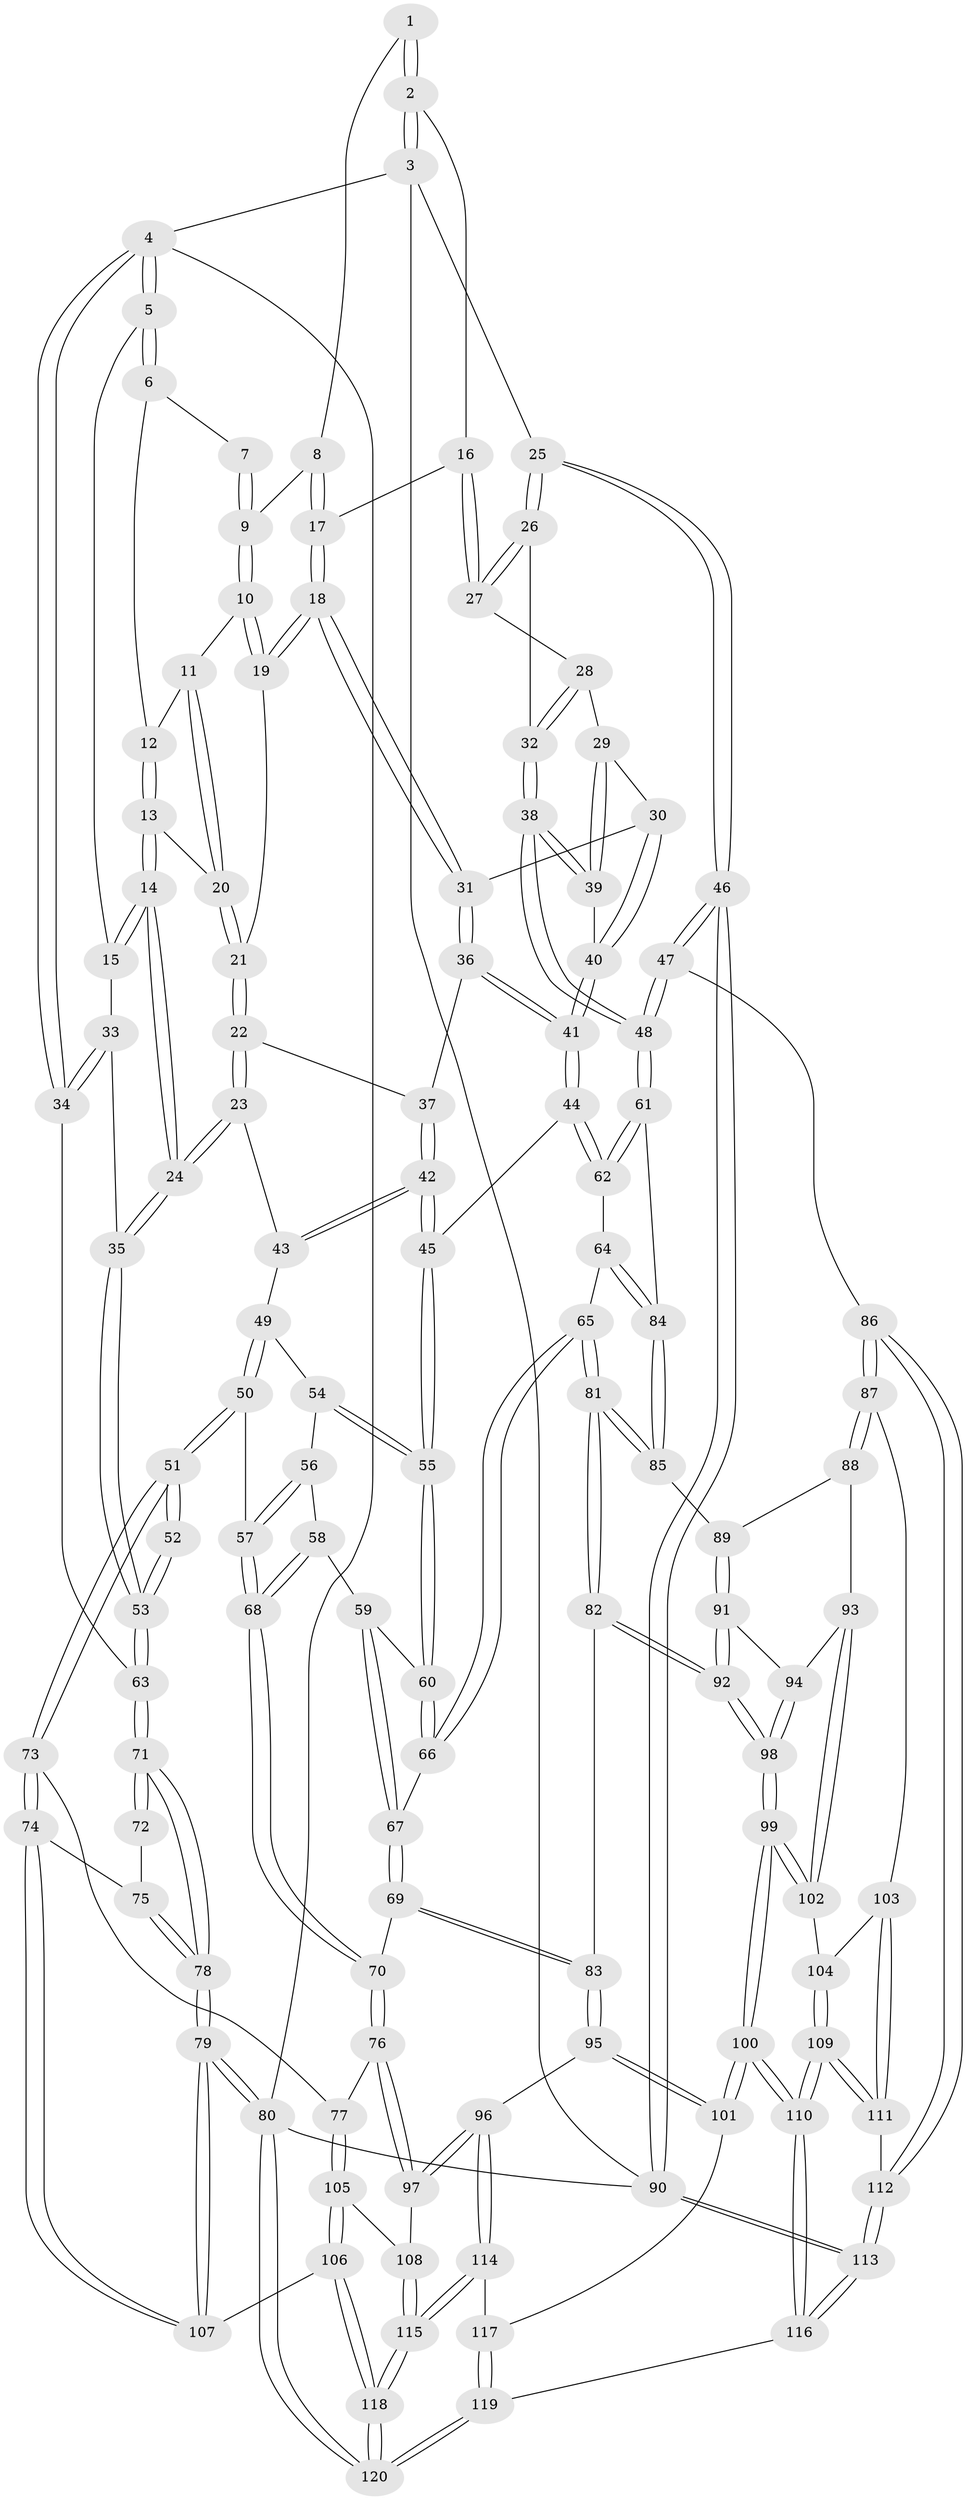 // Generated by graph-tools (version 1.1) at 2025/51/03/09/25 03:51:08]
// undirected, 120 vertices, 297 edges
graph export_dot {
graph [start="1"]
  node [color=gray90,style=filled];
  1 [pos="+0.6503689320870719+0"];
  2 [pos="+0.9881190820477512+0"];
  3 [pos="+1+0"];
  4 [pos="+0+0"];
  5 [pos="+0+0"];
  6 [pos="+0.35083140096067006+0"];
  7 [pos="+0.5405352740429659+0"];
  8 [pos="+0.5960315339007773+0.04811956670905747"];
  9 [pos="+0.5367677000991362+0.06325536444580213"];
  10 [pos="+0.509352912502839+0.08390328979387635"];
  11 [pos="+0.5055222271556735+0.08272604278847223"];
  12 [pos="+0.3667652626110463+0"];
  13 [pos="+0.3439148658684427+0.11294528008741041"];
  14 [pos="+0.26534211451256196+0.20753018193150458"];
  15 [pos="+0.22197554526159272+0.1574519139180218"];
  16 [pos="+0.7894616676434703+0.07808196753486617"];
  17 [pos="+0.7117156546425518+0.11757050127166922"];
  18 [pos="+0.641243803366024+0.20728430324098565"];
  19 [pos="+0.5477470749327134+0.18147839106983044"];
  20 [pos="+0.4233423123209147+0.11247046311120446"];
  21 [pos="+0.47867495514032476+0.22938023829716545"];
  22 [pos="+0.4539012763298528+0.25839608096182953"];
  23 [pos="+0.3261158617398645+0.28245472161042234"];
  24 [pos="+0.26849710079031175+0.2623745424193279"];
  25 [pos="+1+0.09303540838904137"];
  26 [pos="+0.9234007841173429+0.23614209784612522"];
  27 [pos="+0.8030909084555339+0.10762220076066811"];
  28 [pos="+0.7976374946068773+0.19989433906470466"];
  29 [pos="+0.7821729050448941+0.26501729768412996"];
  30 [pos="+0.7032566551144825+0.26486195913628474"];
  31 [pos="+0.641526996033289+0.2089233856427884"];
  32 [pos="+0.8864724265931647+0.31932552118112234"];
  33 [pos="+0+0.1769636099714528"];
  34 [pos="+0+0"];
  35 [pos="+0.19268980038364653+0.3365202797432198"];
  36 [pos="+0.6107381238888064+0.2924609320785856"];
  37 [pos="+0.5278851227207726+0.3337757778866935"];
  38 [pos="+0.8666617687545629+0.3798561429361223"];
  39 [pos="+0.8592328942295303+0.3776309373694358"];
  40 [pos="+0.7347061237499568+0.38138242723179094"];
  41 [pos="+0.670768849367226+0.41693357938478537"];
  42 [pos="+0.5218998235387018+0.4066111465990017"];
  43 [pos="+0.34939311691133346+0.31679525567433164"];
  44 [pos="+0.6667422320889825+0.42339475214521816"];
  45 [pos="+0.5254988769600194+0.4235088607669079"];
  46 [pos="+1+0.5970542245410669"];
  47 [pos="+1+0.5919575742523608"];
  48 [pos="+0.9936490764360841+0.5514554537023569"];
  49 [pos="+0.38412150621858865+0.40051595027163606"];
  50 [pos="+0.282536948729219+0.5108840550915287"];
  51 [pos="+0.22776065477227045+0.49656073027733666"];
  52 [pos="+0.18716366181557142+0.4520184909234821"];
  53 [pos="+0.1829623498874183+0.3579349000689559"];
  54 [pos="+0.38529890310980025+0.40225040074426366"];
  55 [pos="+0.5106931496297127+0.44640370293312903"];
  56 [pos="+0.3870340077357791+0.4304305985916525"];
  57 [pos="+0.2965255354120723+0.5164577191546715"];
  58 [pos="+0.41013827832661953+0.509781145952276"];
  59 [pos="+0.46057502573918824+0.5011030278719073"];
  60 [pos="+0.5062603618938808+0.464271565446682"];
  61 [pos="+0.8570878411408313+0.5575110408585537"];
  62 [pos="+0.6705323551308311+0.4513318136475089"];
  63 [pos="+0+0.3890190370230999"];
  64 [pos="+0.6415842721660348+0.5734045372557315"];
  65 [pos="+0.6313859932524644+0.5766608077862161"];
  66 [pos="+0.575619959646037+0.5552544988791251"];
  67 [pos="+0.48527536554967227+0.603328706482354"];
  68 [pos="+0.3580173969526772+0.5479847806519604"];
  69 [pos="+0.4480775182975652+0.678168740984604"];
  70 [pos="+0.3865359007167166+0.6591853925728727"];
  71 [pos="+0+0.6189208572071399"];
  72 [pos="+0.14093286270899277+0.4882851574753262"];
  73 [pos="+0.22061081206033817+0.704893748983663"];
  74 [pos="+0.11808720580468683+0.7235678183197685"];
  75 [pos="+0.10455192446149744+0.7174635660180797"];
  76 [pos="+0.2755680354521691+0.7189102717790016"];
  77 [pos="+0.22257632116446904+0.7057474882205091"];
  78 [pos="+0+0.6655845727770054"];
  79 [pos="+0+0.829242276009315"];
  80 [pos="+0+1"];
  81 [pos="+0.5624392910874876+0.704516326514612"];
  82 [pos="+0.5539970194399221+0.7148871247815903"];
  83 [pos="+0.4654979396948225+0.6964912299125883"];
  84 [pos="+0.6999771594936594+0.6028285263457343"];
  85 [pos="+0.7098364617968121+0.6816355551131048"];
  86 [pos="+0.9159207519216969+0.7119567730844076"];
  87 [pos="+0.8664223074293284+0.7374378751397049"];
  88 [pos="+0.7199570404813869+0.6977722792981714"];
  89 [pos="+0.7145668615704004+0.6925122803015143"];
  90 [pos="+1+1"];
  91 [pos="+0.6525506032311214+0.7381929750699947"];
  92 [pos="+0.5647045532031764+0.7323648031865317"];
  93 [pos="+0.7067131852678478+0.7793733557628961"];
  94 [pos="+0.6851768678727859+0.7829450118001403"];
  95 [pos="+0.4235303975887599+0.8481049914236721"];
  96 [pos="+0.37644762866437764+0.8496740833838734"];
  97 [pos="+0.3242108620882451+0.8339464673432649"];
  98 [pos="+0.5932332947201222+0.862872847211228"];
  99 [pos="+0.5875226334185044+0.9229544868740461"];
  100 [pos="+0.5825504411332085+0.9465062526808389"];
  101 [pos="+0.4913480986195003+0.9085077177504467"];
  102 [pos="+0.741594944205978+0.8043726849369609"];
  103 [pos="+0.8617007108186371+0.7431277145335876"];
  104 [pos="+0.7498284717615978+0.806691305398795"];
  105 [pos="+0.21414713726573345+0.8888465429694105"];
  106 [pos="+0.1522103066201613+0.9395076373208129"];
  107 [pos="+0.12714461144299097+0.9042942456329871"];
  108 [pos="+0.3053660981511931+0.8537118846508934"];
  109 [pos="+0.759415861316724+0.9490357808460103"];
  110 [pos="+0.6816069468554193+1"];
  111 [pos="+0.8251149020990938+0.8736881987128259"];
  112 [pos="+0.9040166433798652+0.8935768298865883"];
  113 [pos="+1+1"];
  114 [pos="+0.3593738638505986+0.9294059137473911"];
  115 [pos="+0.30156496476014283+0.9735949763676573"];
  116 [pos="+0.6955077366114287+1"];
  117 [pos="+0.3963892169281976+0.9663532852830421"];
  118 [pos="+0.18549230536176758+1"];
  119 [pos="+0.20568825985805078+1"];
  120 [pos="+0.18384219283698042+1"];
  1 -- 2;
  1 -- 2;
  1 -- 8;
  2 -- 3;
  2 -- 3;
  2 -- 16;
  3 -- 4;
  3 -- 25;
  3 -- 90;
  4 -- 5;
  4 -- 5;
  4 -- 34;
  4 -- 34;
  4 -- 80;
  5 -- 6;
  5 -- 6;
  5 -- 15;
  6 -- 7;
  6 -- 12;
  7 -- 9;
  7 -- 9;
  8 -- 9;
  8 -- 17;
  8 -- 17;
  9 -- 10;
  9 -- 10;
  10 -- 11;
  10 -- 19;
  10 -- 19;
  11 -- 12;
  11 -- 20;
  11 -- 20;
  12 -- 13;
  12 -- 13;
  13 -- 14;
  13 -- 14;
  13 -- 20;
  14 -- 15;
  14 -- 15;
  14 -- 24;
  14 -- 24;
  15 -- 33;
  16 -- 17;
  16 -- 27;
  16 -- 27;
  17 -- 18;
  17 -- 18;
  18 -- 19;
  18 -- 19;
  18 -- 31;
  18 -- 31;
  19 -- 21;
  20 -- 21;
  20 -- 21;
  21 -- 22;
  21 -- 22;
  22 -- 23;
  22 -- 23;
  22 -- 37;
  23 -- 24;
  23 -- 24;
  23 -- 43;
  24 -- 35;
  24 -- 35;
  25 -- 26;
  25 -- 26;
  25 -- 46;
  25 -- 46;
  26 -- 27;
  26 -- 27;
  26 -- 32;
  27 -- 28;
  28 -- 29;
  28 -- 32;
  28 -- 32;
  29 -- 30;
  29 -- 39;
  29 -- 39;
  30 -- 31;
  30 -- 40;
  30 -- 40;
  31 -- 36;
  31 -- 36;
  32 -- 38;
  32 -- 38;
  33 -- 34;
  33 -- 34;
  33 -- 35;
  34 -- 63;
  35 -- 53;
  35 -- 53;
  36 -- 37;
  36 -- 41;
  36 -- 41;
  37 -- 42;
  37 -- 42;
  38 -- 39;
  38 -- 39;
  38 -- 48;
  38 -- 48;
  39 -- 40;
  40 -- 41;
  40 -- 41;
  41 -- 44;
  41 -- 44;
  42 -- 43;
  42 -- 43;
  42 -- 45;
  42 -- 45;
  43 -- 49;
  44 -- 45;
  44 -- 62;
  44 -- 62;
  45 -- 55;
  45 -- 55;
  46 -- 47;
  46 -- 47;
  46 -- 90;
  46 -- 90;
  47 -- 48;
  47 -- 48;
  47 -- 86;
  48 -- 61;
  48 -- 61;
  49 -- 50;
  49 -- 50;
  49 -- 54;
  50 -- 51;
  50 -- 51;
  50 -- 57;
  51 -- 52;
  51 -- 52;
  51 -- 73;
  51 -- 73;
  52 -- 53;
  52 -- 53;
  53 -- 63;
  53 -- 63;
  54 -- 55;
  54 -- 55;
  54 -- 56;
  55 -- 60;
  55 -- 60;
  56 -- 57;
  56 -- 57;
  56 -- 58;
  57 -- 68;
  57 -- 68;
  58 -- 59;
  58 -- 68;
  58 -- 68;
  59 -- 60;
  59 -- 67;
  59 -- 67;
  60 -- 66;
  60 -- 66;
  61 -- 62;
  61 -- 62;
  61 -- 84;
  62 -- 64;
  63 -- 71;
  63 -- 71;
  64 -- 65;
  64 -- 84;
  64 -- 84;
  65 -- 66;
  65 -- 66;
  65 -- 81;
  65 -- 81;
  66 -- 67;
  67 -- 69;
  67 -- 69;
  68 -- 70;
  68 -- 70;
  69 -- 70;
  69 -- 83;
  69 -- 83;
  70 -- 76;
  70 -- 76;
  71 -- 72;
  71 -- 72;
  71 -- 78;
  71 -- 78;
  72 -- 75;
  73 -- 74;
  73 -- 74;
  73 -- 77;
  74 -- 75;
  74 -- 107;
  74 -- 107;
  75 -- 78;
  75 -- 78;
  76 -- 77;
  76 -- 97;
  76 -- 97;
  77 -- 105;
  77 -- 105;
  78 -- 79;
  78 -- 79;
  79 -- 80;
  79 -- 80;
  79 -- 107;
  79 -- 107;
  80 -- 120;
  80 -- 120;
  80 -- 90;
  81 -- 82;
  81 -- 82;
  81 -- 85;
  81 -- 85;
  82 -- 83;
  82 -- 92;
  82 -- 92;
  83 -- 95;
  83 -- 95;
  84 -- 85;
  84 -- 85;
  85 -- 89;
  86 -- 87;
  86 -- 87;
  86 -- 112;
  86 -- 112;
  87 -- 88;
  87 -- 88;
  87 -- 103;
  88 -- 89;
  88 -- 93;
  89 -- 91;
  89 -- 91;
  90 -- 113;
  90 -- 113;
  91 -- 92;
  91 -- 92;
  91 -- 94;
  92 -- 98;
  92 -- 98;
  93 -- 94;
  93 -- 102;
  93 -- 102;
  94 -- 98;
  94 -- 98;
  95 -- 96;
  95 -- 101;
  95 -- 101;
  96 -- 97;
  96 -- 97;
  96 -- 114;
  96 -- 114;
  97 -- 108;
  98 -- 99;
  98 -- 99;
  99 -- 100;
  99 -- 100;
  99 -- 102;
  99 -- 102;
  100 -- 101;
  100 -- 101;
  100 -- 110;
  100 -- 110;
  101 -- 117;
  102 -- 104;
  103 -- 104;
  103 -- 111;
  103 -- 111;
  104 -- 109;
  104 -- 109;
  105 -- 106;
  105 -- 106;
  105 -- 108;
  106 -- 107;
  106 -- 118;
  106 -- 118;
  108 -- 115;
  108 -- 115;
  109 -- 110;
  109 -- 110;
  109 -- 111;
  109 -- 111;
  110 -- 116;
  110 -- 116;
  111 -- 112;
  112 -- 113;
  112 -- 113;
  113 -- 116;
  113 -- 116;
  114 -- 115;
  114 -- 115;
  114 -- 117;
  115 -- 118;
  115 -- 118;
  116 -- 119;
  117 -- 119;
  117 -- 119;
  118 -- 120;
  118 -- 120;
  119 -- 120;
  119 -- 120;
}
